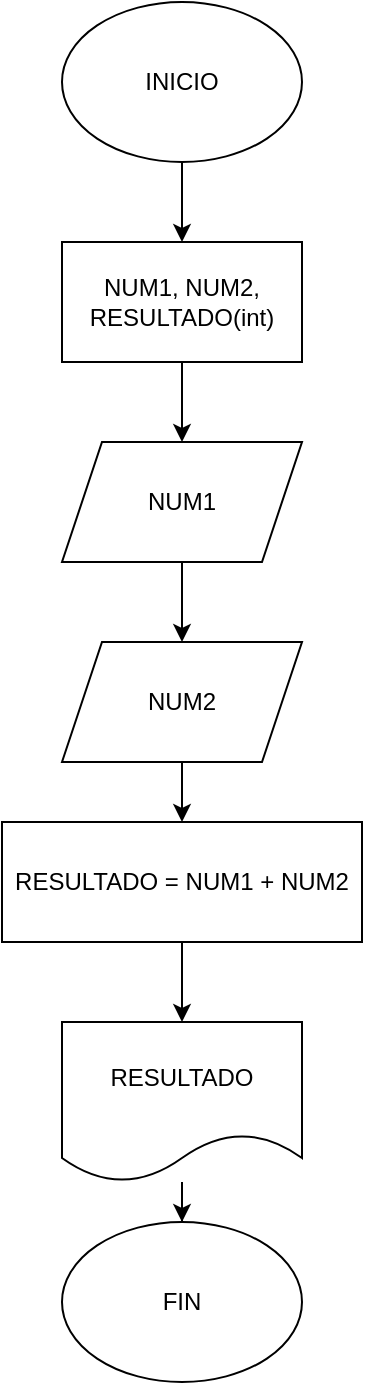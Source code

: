 <mxfile version="20.2.8" type="github">
  <diagram id="1vp780IzyIK0bgJ649GF" name="Página-1">
    <mxGraphModel dx="1422" dy="780" grid="1" gridSize="10" guides="1" tooltips="1" connect="1" arrows="1" fold="1" page="1" pageScale="1" pageWidth="827" pageHeight="1169" math="0" shadow="0">
      <root>
        <mxCell id="0" />
        <mxCell id="1" parent="0" />
        <mxCell id="UvmC9yR1OEovBA557yML-6" value="" style="edgeStyle=orthogonalEdgeStyle;rounded=0;orthogonalLoop=1;jettySize=auto;html=1;" parent="1" source="UvmC9yR1OEovBA557yML-1" target="UvmC9yR1OEovBA557yML-2" edge="1">
          <mxGeometry relative="1" as="geometry" />
        </mxCell>
        <mxCell id="UvmC9yR1OEovBA557yML-1" value="INICIO" style="ellipse;whiteSpace=wrap;html=1;" parent="1" vertex="1">
          <mxGeometry x="40" width="120" height="80" as="geometry" />
        </mxCell>
        <mxCell id="UvmC9yR1OEovBA557yML-8" value="" style="edgeStyle=orthogonalEdgeStyle;rounded=0;orthogonalLoop=1;jettySize=auto;html=1;" parent="1" source="UvmC9yR1OEovBA557yML-2" target="UvmC9yR1OEovBA557yML-3" edge="1">
          <mxGeometry relative="1" as="geometry" />
        </mxCell>
        <mxCell id="UvmC9yR1OEovBA557yML-2" value="NUM1, NUM2, RESULTADO(int)" style="rounded=0;whiteSpace=wrap;html=1;" parent="1" vertex="1">
          <mxGeometry x="40" y="120" width="120" height="60" as="geometry" />
        </mxCell>
        <mxCell id="UvmC9yR1OEovBA557yML-10" value="" style="edgeStyle=orthogonalEdgeStyle;rounded=0;orthogonalLoop=1;jettySize=auto;html=1;" parent="1" source="UvmC9yR1OEovBA557yML-3" target="UvmC9yR1OEovBA557yML-4" edge="1">
          <mxGeometry relative="1" as="geometry" />
        </mxCell>
        <mxCell id="UvmC9yR1OEovBA557yML-3" value="NUM1" style="shape=parallelogram;perimeter=parallelogramPerimeter;whiteSpace=wrap;html=1;fixedSize=1;" parent="1" vertex="1">
          <mxGeometry x="40" y="220" width="120" height="60" as="geometry" />
        </mxCell>
        <mxCell id="UvmC9yR1OEovBA557yML-11" value="" style="edgeStyle=orthogonalEdgeStyle;rounded=0;orthogonalLoop=1;jettySize=auto;html=1;" parent="1" source="UvmC9yR1OEovBA557yML-4" target="UvmC9yR1OEovBA557yML-5" edge="1">
          <mxGeometry relative="1" as="geometry" />
        </mxCell>
        <mxCell id="UvmC9yR1OEovBA557yML-4" value="NUM2" style="shape=parallelogram;perimeter=parallelogramPerimeter;whiteSpace=wrap;html=1;fixedSize=1;" parent="1" vertex="1">
          <mxGeometry x="40" y="320" width="120" height="60" as="geometry" />
        </mxCell>
        <mxCell id="UvmC9yR1OEovBA557yML-18" value="" style="edgeStyle=orthogonalEdgeStyle;rounded=0;orthogonalLoop=1;jettySize=auto;html=1;" parent="1" source="UvmC9yR1OEovBA557yML-5" edge="1">
          <mxGeometry relative="1" as="geometry">
            <mxPoint x="100" y="510" as="targetPoint" />
          </mxGeometry>
        </mxCell>
        <mxCell id="UvmC9yR1OEovBA557yML-5" value="RESULTADO = NUM1 + NUM2" style="rounded=0;whiteSpace=wrap;html=1;" parent="1" vertex="1">
          <mxGeometry x="10" y="410" width="180" height="60" as="geometry" />
        </mxCell>
        <mxCell id="UvmC9yR1OEovBA557yML-15" value="" style="edgeStyle=orthogonalEdgeStyle;rounded=0;orthogonalLoop=1;jettySize=auto;html=1;" parent="1" source="UvmC9yR1OEovBA557yML-12" target="UvmC9yR1OEovBA557yML-14" edge="1">
          <mxGeometry relative="1" as="geometry" />
        </mxCell>
        <mxCell id="UvmC9yR1OEovBA557yML-12" value="RESULTADO" style="shape=document;whiteSpace=wrap;html=1;boundedLbl=1;" parent="1" vertex="1">
          <mxGeometry x="40" y="510" width="120" height="80" as="geometry" />
        </mxCell>
        <mxCell id="UvmC9yR1OEovBA557yML-14" value="FIN" style="ellipse;whiteSpace=wrap;html=1;" parent="1" vertex="1">
          <mxGeometry x="40" y="610" width="120" height="80" as="geometry" />
        </mxCell>
      </root>
    </mxGraphModel>
  </diagram>
</mxfile>
